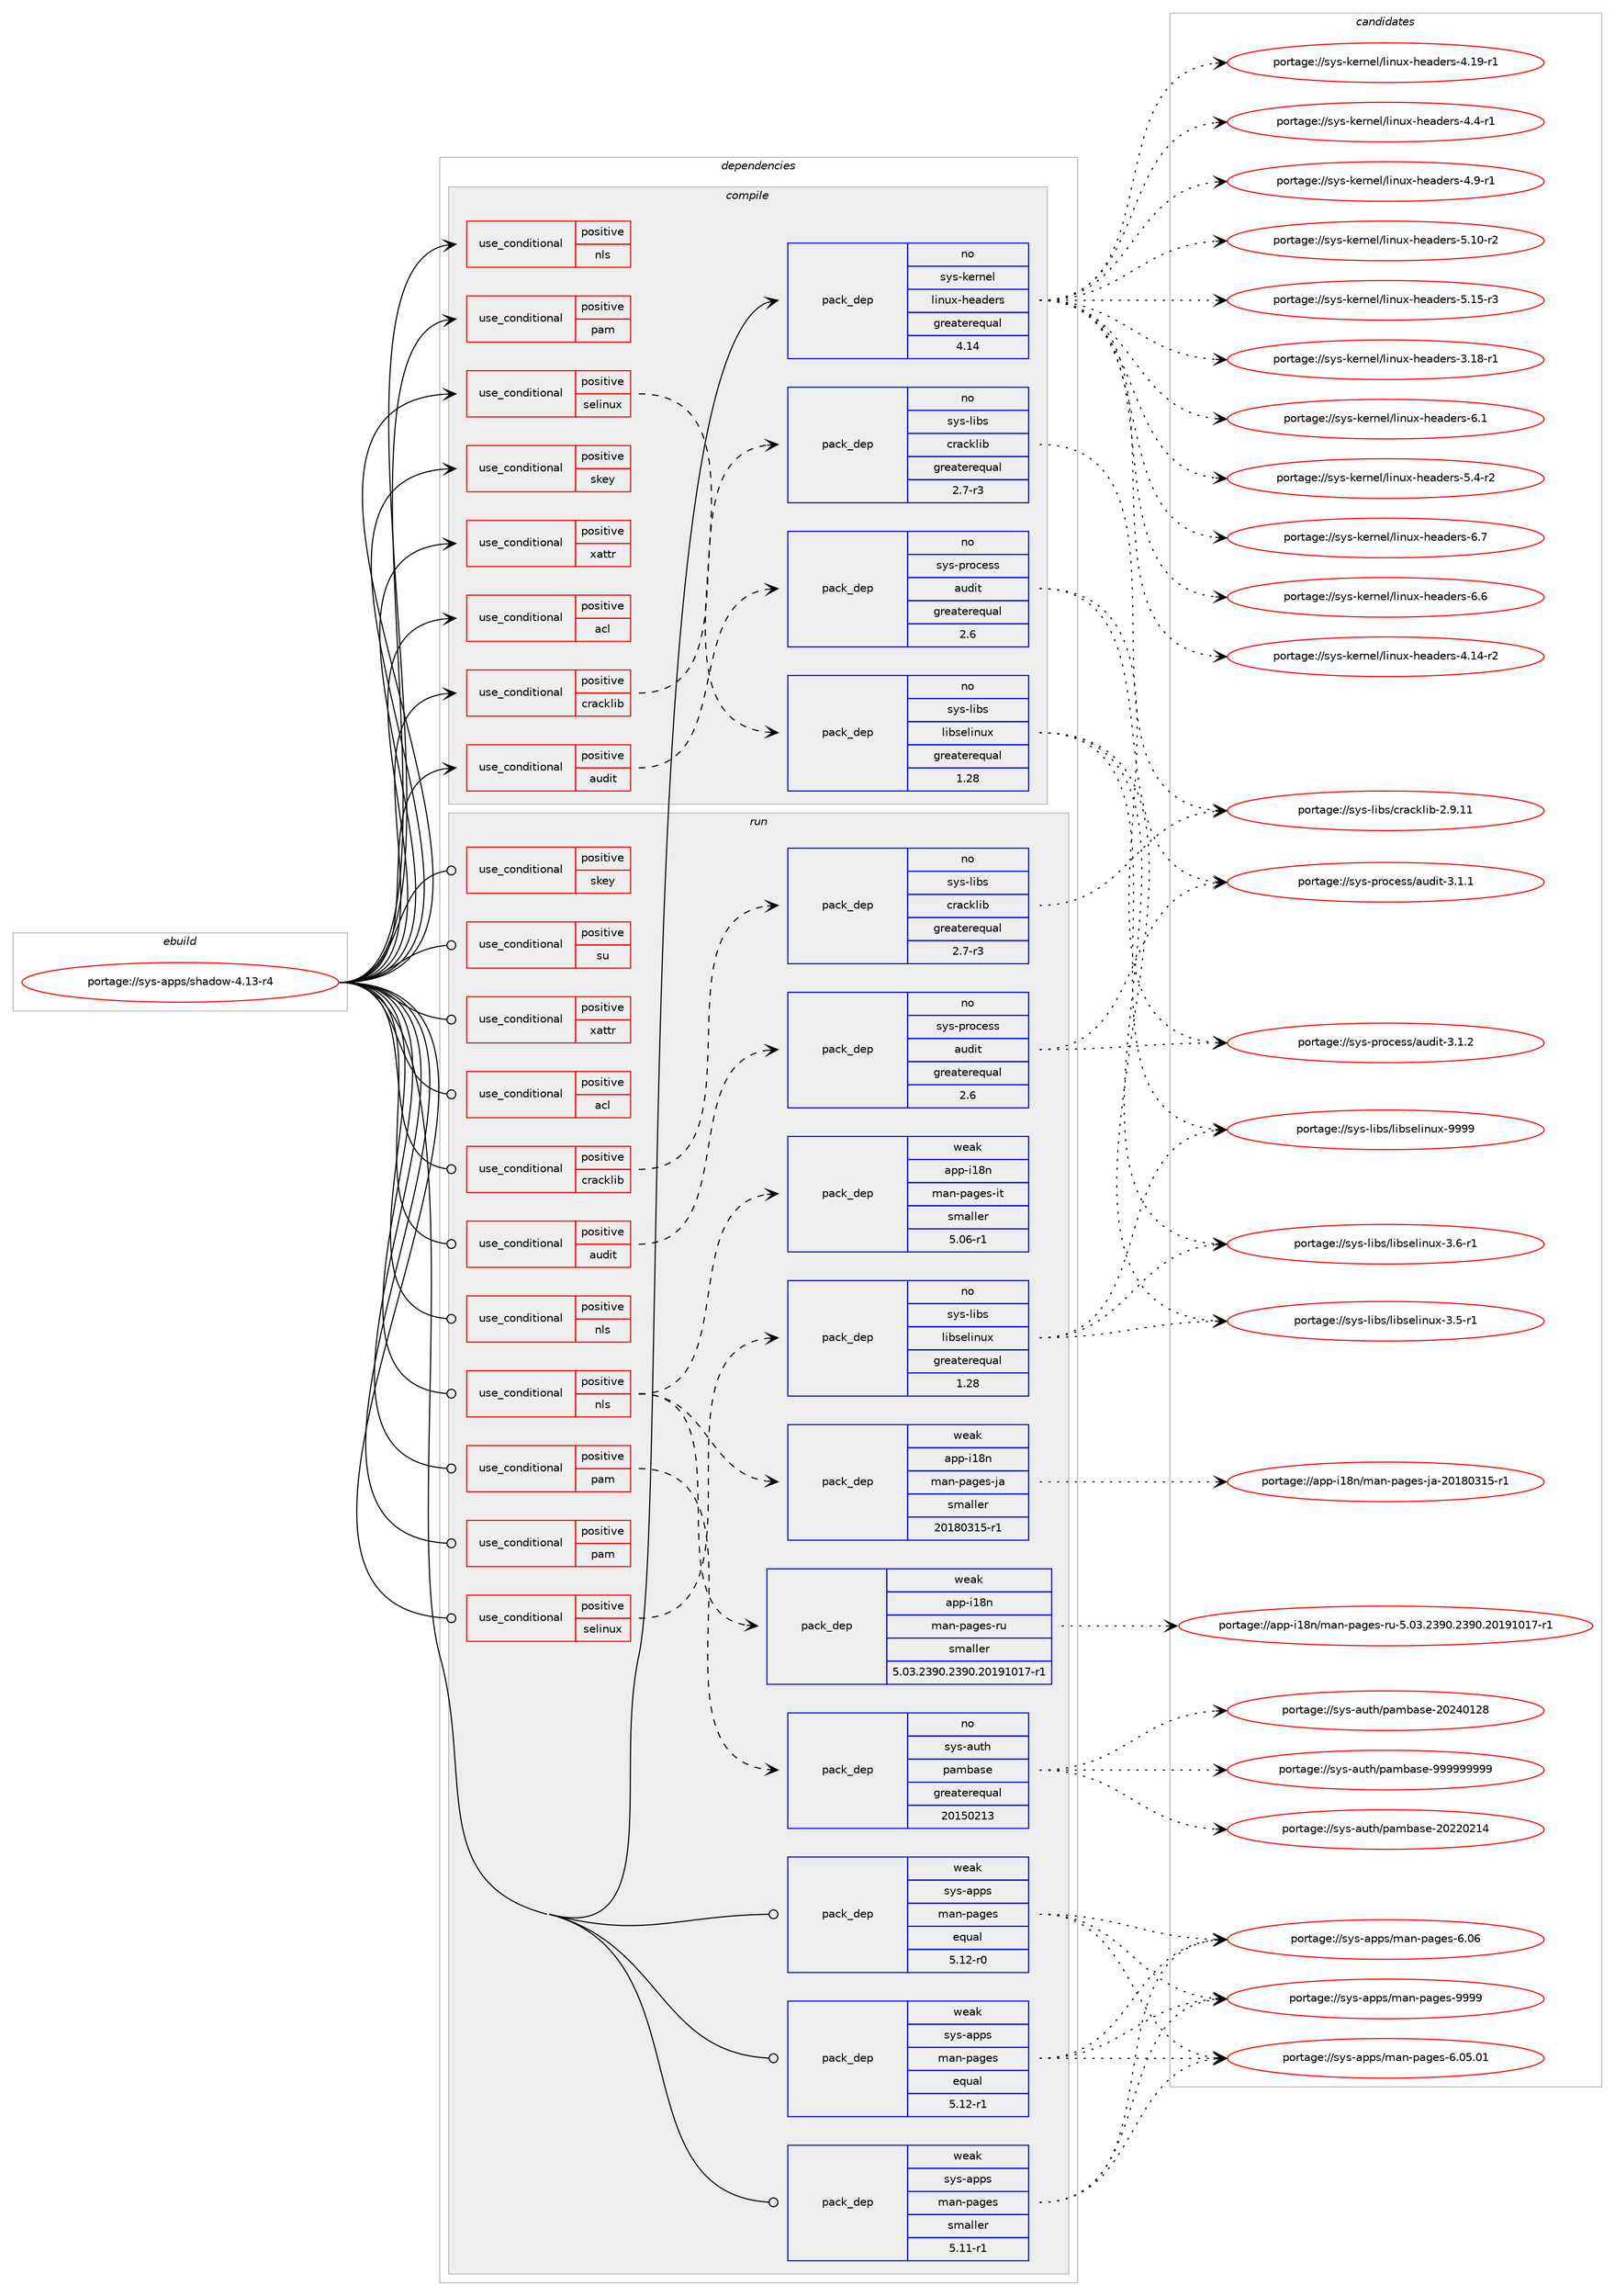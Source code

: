 digraph prolog {

# *************
# Graph options
# *************

newrank=true;
concentrate=true;
compound=true;
graph [rankdir=LR,fontname=Helvetica,fontsize=10,ranksep=1.5];#, ranksep=2.5, nodesep=0.2];
edge  [arrowhead=vee];
node  [fontname=Helvetica,fontsize=10];

# **********
# The ebuild
# **********

subgraph cluster_leftcol {
color=gray;
rank=same;
label=<<i>ebuild</i>>;
id [label="portage://sys-apps/shadow-4.13-r4", color=red, width=4, href="../sys-apps/shadow-4.13-r4.svg"];
}

# ****************
# The dependencies
# ****************

subgraph cluster_midcol {
color=gray;
label=<<i>dependencies</i>>;
subgraph cluster_compile {
fillcolor="#eeeeee";
style=filled;
label=<<i>compile</i>>;
subgraph cond10001 {
dependency14087 [label=<<TABLE BORDER="0" CELLBORDER="1" CELLSPACING="0" CELLPADDING="4"><TR><TD ROWSPAN="3" CELLPADDING="10">use_conditional</TD></TR><TR><TD>positive</TD></TR><TR><TD>acl</TD></TR></TABLE>>, shape=none, color=red];
# *** BEGIN UNKNOWN DEPENDENCY TYPE (TODO) ***
# dependency14087 -> package_dependency(portage://sys-apps/shadow-4.13-r4,install,no,sys-apps,acl,none,[,,],any_same_slot,[])
# *** END UNKNOWN DEPENDENCY TYPE (TODO) ***

}
id:e -> dependency14087:w [weight=20,style="solid",arrowhead="vee"];
subgraph cond10002 {
dependency14088 [label=<<TABLE BORDER="0" CELLBORDER="1" CELLSPACING="0" CELLPADDING="4"><TR><TD ROWSPAN="3" CELLPADDING="10">use_conditional</TD></TR><TR><TD>positive</TD></TR><TR><TD>audit</TD></TR></TABLE>>, shape=none, color=red];
subgraph pack3946 {
dependency14089 [label=<<TABLE BORDER="0" CELLBORDER="1" CELLSPACING="0" CELLPADDING="4" WIDTH="220"><TR><TD ROWSPAN="6" CELLPADDING="30">pack_dep</TD></TR><TR><TD WIDTH="110">no</TD></TR><TR><TD>sys-process</TD></TR><TR><TD>audit</TD></TR><TR><TD>greaterequal</TD></TR><TR><TD>2.6</TD></TR></TABLE>>, shape=none, color=blue];
}
dependency14088:e -> dependency14089:w [weight=20,style="dashed",arrowhead="vee"];
}
id:e -> dependency14088:w [weight=20,style="solid",arrowhead="vee"];
subgraph cond10003 {
dependency14090 [label=<<TABLE BORDER="0" CELLBORDER="1" CELLSPACING="0" CELLPADDING="4"><TR><TD ROWSPAN="3" CELLPADDING="10">use_conditional</TD></TR><TR><TD>positive</TD></TR><TR><TD>cracklib</TD></TR></TABLE>>, shape=none, color=red];
subgraph pack3947 {
dependency14091 [label=<<TABLE BORDER="0" CELLBORDER="1" CELLSPACING="0" CELLPADDING="4" WIDTH="220"><TR><TD ROWSPAN="6" CELLPADDING="30">pack_dep</TD></TR><TR><TD WIDTH="110">no</TD></TR><TR><TD>sys-libs</TD></TR><TR><TD>cracklib</TD></TR><TR><TD>greaterequal</TD></TR><TR><TD>2.7-r3</TD></TR></TABLE>>, shape=none, color=blue];
}
dependency14090:e -> dependency14091:w [weight=20,style="dashed",arrowhead="vee"];
}
id:e -> dependency14090:w [weight=20,style="solid",arrowhead="vee"];
subgraph cond10004 {
dependency14092 [label=<<TABLE BORDER="0" CELLBORDER="1" CELLSPACING="0" CELLPADDING="4"><TR><TD ROWSPAN="3" CELLPADDING="10">use_conditional</TD></TR><TR><TD>positive</TD></TR><TR><TD>nls</TD></TR></TABLE>>, shape=none, color=red];
# *** BEGIN UNKNOWN DEPENDENCY TYPE (TODO) ***
# dependency14092 -> package_dependency(portage://sys-apps/shadow-4.13-r4,install,no,virtual,libintl,none,[,,],[],[])
# *** END UNKNOWN DEPENDENCY TYPE (TODO) ***

}
id:e -> dependency14092:w [weight=20,style="solid",arrowhead="vee"];
subgraph cond10005 {
dependency14093 [label=<<TABLE BORDER="0" CELLBORDER="1" CELLSPACING="0" CELLPADDING="4"><TR><TD ROWSPAN="3" CELLPADDING="10">use_conditional</TD></TR><TR><TD>positive</TD></TR><TR><TD>pam</TD></TR></TABLE>>, shape=none, color=red];
# *** BEGIN UNKNOWN DEPENDENCY TYPE (TODO) ***
# dependency14093 -> package_dependency(portage://sys-apps/shadow-4.13-r4,install,no,sys-libs,pam,none,[,,],any_same_slot,[])
# *** END UNKNOWN DEPENDENCY TYPE (TODO) ***

}
id:e -> dependency14093:w [weight=20,style="solid",arrowhead="vee"];
subgraph cond10006 {
dependency14094 [label=<<TABLE BORDER="0" CELLBORDER="1" CELLSPACING="0" CELLPADDING="4"><TR><TD ROWSPAN="3" CELLPADDING="10">use_conditional</TD></TR><TR><TD>positive</TD></TR><TR><TD>selinux</TD></TR></TABLE>>, shape=none, color=red];
subgraph pack3948 {
dependency14095 [label=<<TABLE BORDER="0" CELLBORDER="1" CELLSPACING="0" CELLPADDING="4" WIDTH="220"><TR><TD ROWSPAN="6" CELLPADDING="30">pack_dep</TD></TR><TR><TD WIDTH="110">no</TD></TR><TR><TD>sys-libs</TD></TR><TR><TD>libselinux</TD></TR><TR><TD>greaterequal</TD></TR><TR><TD>1.28</TD></TR></TABLE>>, shape=none, color=blue];
}
dependency14094:e -> dependency14095:w [weight=20,style="dashed",arrowhead="vee"];
# *** BEGIN UNKNOWN DEPENDENCY TYPE (TODO) ***
# dependency14094 -> package_dependency(portage://sys-apps/shadow-4.13-r4,install,no,sys-libs,libsemanage,none,[,,],any_same_slot,[])
# *** END UNKNOWN DEPENDENCY TYPE (TODO) ***

}
id:e -> dependency14094:w [weight=20,style="solid",arrowhead="vee"];
subgraph cond10007 {
dependency14096 [label=<<TABLE BORDER="0" CELLBORDER="1" CELLSPACING="0" CELLPADDING="4"><TR><TD ROWSPAN="3" CELLPADDING="10">use_conditional</TD></TR><TR><TD>positive</TD></TR><TR><TD>skey</TD></TR></TABLE>>, shape=none, color=red];
# *** BEGIN UNKNOWN DEPENDENCY TYPE (TODO) ***
# dependency14096 -> package_dependency(portage://sys-apps/shadow-4.13-r4,install,no,sys-auth,skey,none,[,,],any_same_slot,[])
# *** END UNKNOWN DEPENDENCY TYPE (TODO) ***

}
id:e -> dependency14096:w [weight=20,style="solid",arrowhead="vee"];
subgraph cond10008 {
dependency14097 [label=<<TABLE BORDER="0" CELLBORDER="1" CELLSPACING="0" CELLPADDING="4"><TR><TD ROWSPAN="3" CELLPADDING="10">use_conditional</TD></TR><TR><TD>positive</TD></TR><TR><TD>xattr</TD></TR></TABLE>>, shape=none, color=red];
# *** BEGIN UNKNOWN DEPENDENCY TYPE (TODO) ***
# dependency14097 -> package_dependency(portage://sys-apps/shadow-4.13-r4,install,no,sys-apps,attr,none,[,,],any_same_slot,[])
# *** END UNKNOWN DEPENDENCY TYPE (TODO) ***

}
id:e -> dependency14097:w [weight=20,style="solid",arrowhead="vee"];
subgraph pack3949 {
dependency14098 [label=<<TABLE BORDER="0" CELLBORDER="1" CELLSPACING="0" CELLPADDING="4" WIDTH="220"><TR><TD ROWSPAN="6" CELLPADDING="30">pack_dep</TD></TR><TR><TD WIDTH="110">no</TD></TR><TR><TD>sys-kernel</TD></TR><TR><TD>linux-headers</TD></TR><TR><TD>greaterequal</TD></TR><TR><TD>4.14</TD></TR></TABLE>>, shape=none, color=blue];
}
id:e -> dependency14098:w [weight=20,style="solid",arrowhead="vee"];
# *** BEGIN UNKNOWN DEPENDENCY TYPE (TODO) ***
# id -> package_dependency(portage://sys-apps/shadow-4.13-r4,install,no,virtual,libcrypt,none,[,,],any_same_slot,[])
# *** END UNKNOWN DEPENDENCY TYPE (TODO) ***

}
subgraph cluster_compileandrun {
fillcolor="#eeeeee";
style=filled;
label=<<i>compile and run</i>>;
}
subgraph cluster_run {
fillcolor="#eeeeee";
style=filled;
label=<<i>run</i>>;
subgraph cond10009 {
dependency14099 [label=<<TABLE BORDER="0" CELLBORDER="1" CELLSPACING="0" CELLPADDING="4"><TR><TD ROWSPAN="3" CELLPADDING="10">use_conditional</TD></TR><TR><TD>positive</TD></TR><TR><TD>acl</TD></TR></TABLE>>, shape=none, color=red];
# *** BEGIN UNKNOWN DEPENDENCY TYPE (TODO) ***
# dependency14099 -> package_dependency(portage://sys-apps/shadow-4.13-r4,run,no,sys-apps,acl,none,[,,],any_same_slot,[])
# *** END UNKNOWN DEPENDENCY TYPE (TODO) ***

}
id:e -> dependency14099:w [weight=20,style="solid",arrowhead="odot"];
subgraph cond10010 {
dependency14100 [label=<<TABLE BORDER="0" CELLBORDER="1" CELLSPACING="0" CELLPADDING="4"><TR><TD ROWSPAN="3" CELLPADDING="10">use_conditional</TD></TR><TR><TD>positive</TD></TR><TR><TD>audit</TD></TR></TABLE>>, shape=none, color=red];
subgraph pack3950 {
dependency14101 [label=<<TABLE BORDER="0" CELLBORDER="1" CELLSPACING="0" CELLPADDING="4" WIDTH="220"><TR><TD ROWSPAN="6" CELLPADDING="30">pack_dep</TD></TR><TR><TD WIDTH="110">no</TD></TR><TR><TD>sys-process</TD></TR><TR><TD>audit</TD></TR><TR><TD>greaterequal</TD></TR><TR><TD>2.6</TD></TR></TABLE>>, shape=none, color=blue];
}
dependency14100:e -> dependency14101:w [weight=20,style="dashed",arrowhead="vee"];
}
id:e -> dependency14100:w [weight=20,style="solid",arrowhead="odot"];
subgraph cond10011 {
dependency14102 [label=<<TABLE BORDER="0" CELLBORDER="1" CELLSPACING="0" CELLPADDING="4"><TR><TD ROWSPAN="3" CELLPADDING="10">use_conditional</TD></TR><TR><TD>positive</TD></TR><TR><TD>cracklib</TD></TR></TABLE>>, shape=none, color=red];
subgraph pack3951 {
dependency14103 [label=<<TABLE BORDER="0" CELLBORDER="1" CELLSPACING="0" CELLPADDING="4" WIDTH="220"><TR><TD ROWSPAN="6" CELLPADDING="30">pack_dep</TD></TR><TR><TD WIDTH="110">no</TD></TR><TR><TD>sys-libs</TD></TR><TR><TD>cracklib</TD></TR><TR><TD>greaterequal</TD></TR><TR><TD>2.7-r3</TD></TR></TABLE>>, shape=none, color=blue];
}
dependency14102:e -> dependency14103:w [weight=20,style="dashed",arrowhead="vee"];
}
id:e -> dependency14102:w [weight=20,style="solid",arrowhead="odot"];
subgraph cond10012 {
dependency14104 [label=<<TABLE BORDER="0" CELLBORDER="1" CELLSPACING="0" CELLPADDING="4"><TR><TD ROWSPAN="3" CELLPADDING="10">use_conditional</TD></TR><TR><TD>positive</TD></TR><TR><TD>nls</TD></TR></TABLE>>, shape=none, color=red];
# *** BEGIN UNKNOWN DEPENDENCY TYPE (TODO) ***
# dependency14104 -> package_dependency(portage://sys-apps/shadow-4.13-r4,run,no,virtual,libintl,none,[,,],[],[])
# *** END UNKNOWN DEPENDENCY TYPE (TODO) ***

}
id:e -> dependency14104:w [weight=20,style="solid",arrowhead="odot"];
subgraph cond10013 {
dependency14105 [label=<<TABLE BORDER="0" CELLBORDER="1" CELLSPACING="0" CELLPADDING="4"><TR><TD ROWSPAN="3" CELLPADDING="10">use_conditional</TD></TR><TR><TD>positive</TD></TR><TR><TD>nls</TD></TR></TABLE>>, shape=none, color=red];
subgraph pack3952 {
dependency14106 [label=<<TABLE BORDER="0" CELLBORDER="1" CELLSPACING="0" CELLPADDING="4" WIDTH="220"><TR><TD ROWSPAN="6" CELLPADDING="30">pack_dep</TD></TR><TR><TD WIDTH="110">weak</TD></TR><TR><TD>app-i18n</TD></TR><TR><TD>man-pages-it</TD></TR><TR><TD>smaller</TD></TR><TR><TD>5.06-r1</TD></TR></TABLE>>, shape=none, color=blue];
}
dependency14105:e -> dependency14106:w [weight=20,style="dashed",arrowhead="vee"];
subgraph pack3953 {
dependency14107 [label=<<TABLE BORDER="0" CELLBORDER="1" CELLSPACING="0" CELLPADDING="4" WIDTH="220"><TR><TD ROWSPAN="6" CELLPADDING="30">pack_dep</TD></TR><TR><TD WIDTH="110">weak</TD></TR><TR><TD>app-i18n</TD></TR><TR><TD>man-pages-ja</TD></TR><TR><TD>smaller</TD></TR><TR><TD>20180315-r1</TD></TR></TABLE>>, shape=none, color=blue];
}
dependency14105:e -> dependency14107:w [weight=20,style="dashed",arrowhead="vee"];
subgraph pack3954 {
dependency14108 [label=<<TABLE BORDER="0" CELLBORDER="1" CELLSPACING="0" CELLPADDING="4" WIDTH="220"><TR><TD ROWSPAN="6" CELLPADDING="30">pack_dep</TD></TR><TR><TD WIDTH="110">weak</TD></TR><TR><TD>app-i18n</TD></TR><TR><TD>man-pages-ru</TD></TR><TR><TD>smaller</TD></TR><TR><TD>5.03.2390.2390.20191017-r1</TD></TR></TABLE>>, shape=none, color=blue];
}
dependency14105:e -> dependency14108:w [weight=20,style="dashed",arrowhead="vee"];
}
id:e -> dependency14105:w [weight=20,style="solid",arrowhead="odot"];
subgraph cond10014 {
dependency14109 [label=<<TABLE BORDER="0" CELLBORDER="1" CELLSPACING="0" CELLPADDING="4"><TR><TD ROWSPAN="3" CELLPADDING="10">use_conditional</TD></TR><TR><TD>positive</TD></TR><TR><TD>pam</TD></TR></TABLE>>, shape=none, color=red];
subgraph pack3955 {
dependency14110 [label=<<TABLE BORDER="0" CELLBORDER="1" CELLSPACING="0" CELLPADDING="4" WIDTH="220"><TR><TD ROWSPAN="6" CELLPADDING="30">pack_dep</TD></TR><TR><TD WIDTH="110">no</TD></TR><TR><TD>sys-auth</TD></TR><TR><TD>pambase</TD></TR><TR><TD>greaterequal</TD></TR><TR><TD>20150213</TD></TR></TABLE>>, shape=none, color=blue];
}
dependency14109:e -> dependency14110:w [weight=20,style="dashed",arrowhead="vee"];
}
id:e -> dependency14109:w [weight=20,style="solid",arrowhead="odot"];
subgraph cond10015 {
dependency14111 [label=<<TABLE BORDER="0" CELLBORDER="1" CELLSPACING="0" CELLPADDING="4"><TR><TD ROWSPAN="3" CELLPADDING="10">use_conditional</TD></TR><TR><TD>positive</TD></TR><TR><TD>pam</TD></TR></TABLE>>, shape=none, color=red];
# *** BEGIN UNKNOWN DEPENDENCY TYPE (TODO) ***
# dependency14111 -> package_dependency(portage://sys-apps/shadow-4.13-r4,run,no,sys-libs,pam,none,[,,],any_same_slot,[])
# *** END UNKNOWN DEPENDENCY TYPE (TODO) ***

}
id:e -> dependency14111:w [weight=20,style="solid",arrowhead="odot"];
subgraph cond10016 {
dependency14112 [label=<<TABLE BORDER="0" CELLBORDER="1" CELLSPACING="0" CELLPADDING="4"><TR><TD ROWSPAN="3" CELLPADDING="10">use_conditional</TD></TR><TR><TD>positive</TD></TR><TR><TD>selinux</TD></TR></TABLE>>, shape=none, color=red];
subgraph pack3956 {
dependency14113 [label=<<TABLE BORDER="0" CELLBORDER="1" CELLSPACING="0" CELLPADDING="4" WIDTH="220"><TR><TD ROWSPAN="6" CELLPADDING="30">pack_dep</TD></TR><TR><TD WIDTH="110">no</TD></TR><TR><TD>sys-libs</TD></TR><TR><TD>libselinux</TD></TR><TR><TD>greaterequal</TD></TR><TR><TD>1.28</TD></TR></TABLE>>, shape=none, color=blue];
}
dependency14112:e -> dependency14113:w [weight=20,style="dashed",arrowhead="vee"];
# *** BEGIN UNKNOWN DEPENDENCY TYPE (TODO) ***
# dependency14112 -> package_dependency(portage://sys-apps/shadow-4.13-r4,run,no,sys-libs,libsemanage,none,[,,],any_same_slot,[])
# *** END UNKNOWN DEPENDENCY TYPE (TODO) ***

}
id:e -> dependency14112:w [weight=20,style="solid",arrowhead="odot"];
subgraph cond10017 {
dependency14114 [label=<<TABLE BORDER="0" CELLBORDER="1" CELLSPACING="0" CELLPADDING="4"><TR><TD ROWSPAN="3" CELLPADDING="10">use_conditional</TD></TR><TR><TD>positive</TD></TR><TR><TD>skey</TD></TR></TABLE>>, shape=none, color=red];
# *** BEGIN UNKNOWN DEPENDENCY TYPE (TODO) ***
# dependency14114 -> package_dependency(portage://sys-apps/shadow-4.13-r4,run,no,sys-auth,skey,none,[,,],any_same_slot,[])
# *** END UNKNOWN DEPENDENCY TYPE (TODO) ***

}
id:e -> dependency14114:w [weight=20,style="solid",arrowhead="odot"];
subgraph cond10018 {
dependency14115 [label=<<TABLE BORDER="0" CELLBORDER="1" CELLSPACING="0" CELLPADDING="4"><TR><TD ROWSPAN="3" CELLPADDING="10">use_conditional</TD></TR><TR><TD>positive</TD></TR><TR><TD>su</TD></TR></TABLE>>, shape=none, color=red];
# *** BEGIN UNKNOWN DEPENDENCY TYPE (TODO) ***
# dependency14115 -> package_dependency(portage://sys-apps/shadow-4.13-r4,run,weak,sys-apps,util-linux,none,[,,],[],[use(enable(su),negative)])
# *** END UNKNOWN DEPENDENCY TYPE (TODO) ***

}
id:e -> dependency14115:w [weight=20,style="solid",arrowhead="odot"];
subgraph cond10019 {
dependency14116 [label=<<TABLE BORDER="0" CELLBORDER="1" CELLSPACING="0" CELLPADDING="4"><TR><TD ROWSPAN="3" CELLPADDING="10">use_conditional</TD></TR><TR><TD>positive</TD></TR><TR><TD>xattr</TD></TR></TABLE>>, shape=none, color=red];
# *** BEGIN UNKNOWN DEPENDENCY TYPE (TODO) ***
# dependency14116 -> package_dependency(portage://sys-apps/shadow-4.13-r4,run,no,sys-apps,attr,none,[,,],any_same_slot,[])
# *** END UNKNOWN DEPENDENCY TYPE (TODO) ***

}
id:e -> dependency14116:w [weight=20,style="solid",arrowhead="odot"];
# *** BEGIN UNKNOWN DEPENDENCY TYPE (TODO) ***
# id -> package_dependency(portage://sys-apps/shadow-4.13-r4,run,no,virtual,libcrypt,none,[,,],any_same_slot,[])
# *** END UNKNOWN DEPENDENCY TYPE (TODO) ***

subgraph pack3957 {
dependency14117 [label=<<TABLE BORDER="0" CELLBORDER="1" CELLSPACING="0" CELLPADDING="4" WIDTH="220"><TR><TD ROWSPAN="6" CELLPADDING="30">pack_dep</TD></TR><TR><TD WIDTH="110">weak</TD></TR><TR><TD>sys-apps</TD></TR><TR><TD>man-pages</TD></TR><TR><TD>equal</TD></TR><TR><TD>5.12-r0</TD></TR></TABLE>>, shape=none, color=blue];
}
id:e -> dependency14117:w [weight=20,style="solid",arrowhead="odot"];
subgraph pack3958 {
dependency14118 [label=<<TABLE BORDER="0" CELLBORDER="1" CELLSPACING="0" CELLPADDING="4" WIDTH="220"><TR><TD ROWSPAN="6" CELLPADDING="30">pack_dep</TD></TR><TR><TD WIDTH="110">weak</TD></TR><TR><TD>sys-apps</TD></TR><TR><TD>man-pages</TD></TR><TR><TD>equal</TD></TR><TR><TD>5.12-r1</TD></TR></TABLE>>, shape=none, color=blue];
}
id:e -> dependency14118:w [weight=20,style="solid",arrowhead="odot"];
subgraph pack3959 {
dependency14119 [label=<<TABLE BORDER="0" CELLBORDER="1" CELLSPACING="0" CELLPADDING="4" WIDTH="220"><TR><TD ROWSPAN="6" CELLPADDING="30">pack_dep</TD></TR><TR><TD WIDTH="110">weak</TD></TR><TR><TD>sys-apps</TD></TR><TR><TD>man-pages</TD></TR><TR><TD>smaller</TD></TR><TR><TD>5.11-r1</TD></TR></TABLE>>, shape=none, color=blue];
}
id:e -> dependency14119:w [weight=20,style="solid",arrowhead="odot"];
}
}

# **************
# The candidates
# **************

subgraph cluster_choices {
rank=same;
color=gray;
label=<<i>candidates</i>>;

subgraph choice3946 {
color=black;
nodesep=1;
choice11512111545112114111991011151154797117100105116455146494649 [label="portage://sys-process/audit-3.1.1", color=red, width=4,href="../sys-process/audit-3.1.1.svg"];
choice11512111545112114111991011151154797117100105116455146494650 [label="portage://sys-process/audit-3.1.2", color=red, width=4,href="../sys-process/audit-3.1.2.svg"];
dependency14089:e -> choice11512111545112114111991011151154797117100105116455146494649:w [style=dotted,weight="100"];
dependency14089:e -> choice11512111545112114111991011151154797117100105116455146494650:w [style=dotted,weight="100"];
}
subgraph choice3947 {
color=black;
nodesep=1;
choice1151211154510810598115479911497991071081059845504657464949 [label="portage://sys-libs/cracklib-2.9.11", color=red, width=4,href="../sys-libs/cracklib-2.9.11.svg"];
dependency14091:e -> choice1151211154510810598115479911497991071081059845504657464949:w [style=dotted,weight="100"];
}
subgraph choice3948 {
color=black;
nodesep=1;
choice11512111545108105981154710810598115101108105110117120455146534511449 [label="portage://sys-libs/libselinux-3.5-r1", color=red, width=4,href="../sys-libs/libselinux-3.5-r1.svg"];
choice11512111545108105981154710810598115101108105110117120455146544511449 [label="portage://sys-libs/libselinux-3.6-r1", color=red, width=4,href="../sys-libs/libselinux-3.6-r1.svg"];
choice115121115451081059811547108105981151011081051101171204557575757 [label="portage://sys-libs/libselinux-9999", color=red, width=4,href="../sys-libs/libselinux-9999.svg"];
dependency14095:e -> choice11512111545108105981154710810598115101108105110117120455146534511449:w [style=dotted,weight="100"];
dependency14095:e -> choice11512111545108105981154710810598115101108105110117120455146544511449:w [style=dotted,weight="100"];
dependency14095:e -> choice115121115451081059811547108105981151011081051101171204557575757:w [style=dotted,weight="100"];
}
subgraph choice3949 {
color=black;
nodesep=1;
choice1151211154510710111411010110847108105110117120451041019710010111411545514649564511449 [label="portage://sys-kernel/linux-headers-3.18-r1", color=red, width=4,href="../sys-kernel/linux-headers-3.18-r1.svg"];
choice1151211154510710111411010110847108105110117120451041019710010111411545524649524511450 [label="portage://sys-kernel/linux-headers-4.14-r2", color=red, width=4,href="../sys-kernel/linux-headers-4.14-r2.svg"];
choice1151211154510710111411010110847108105110117120451041019710010111411545524649574511449 [label="portage://sys-kernel/linux-headers-4.19-r1", color=red, width=4,href="../sys-kernel/linux-headers-4.19-r1.svg"];
choice11512111545107101114110101108471081051101171204510410197100101114115455246524511449 [label="portage://sys-kernel/linux-headers-4.4-r1", color=red, width=4,href="../sys-kernel/linux-headers-4.4-r1.svg"];
choice11512111545107101114110101108471081051101171204510410197100101114115455246574511449 [label="portage://sys-kernel/linux-headers-4.9-r1", color=red, width=4,href="../sys-kernel/linux-headers-4.9-r1.svg"];
choice1151211154510710111411010110847108105110117120451041019710010111411545534649484511450 [label="portage://sys-kernel/linux-headers-5.10-r2", color=red, width=4,href="../sys-kernel/linux-headers-5.10-r2.svg"];
choice1151211154510710111411010110847108105110117120451041019710010111411545534649534511451 [label="portage://sys-kernel/linux-headers-5.15-r3", color=red, width=4,href="../sys-kernel/linux-headers-5.15-r3.svg"];
choice11512111545107101114110101108471081051101171204510410197100101114115455346524511450 [label="portage://sys-kernel/linux-headers-5.4-r2", color=red, width=4,href="../sys-kernel/linux-headers-5.4-r2.svg"];
choice1151211154510710111411010110847108105110117120451041019710010111411545544649 [label="portage://sys-kernel/linux-headers-6.1", color=red, width=4,href="../sys-kernel/linux-headers-6.1.svg"];
choice1151211154510710111411010110847108105110117120451041019710010111411545544654 [label="portage://sys-kernel/linux-headers-6.6", color=red, width=4,href="../sys-kernel/linux-headers-6.6.svg"];
choice1151211154510710111411010110847108105110117120451041019710010111411545544655 [label="portage://sys-kernel/linux-headers-6.7", color=red, width=4,href="../sys-kernel/linux-headers-6.7.svg"];
dependency14098:e -> choice1151211154510710111411010110847108105110117120451041019710010111411545514649564511449:w [style=dotted,weight="100"];
dependency14098:e -> choice1151211154510710111411010110847108105110117120451041019710010111411545524649524511450:w [style=dotted,weight="100"];
dependency14098:e -> choice1151211154510710111411010110847108105110117120451041019710010111411545524649574511449:w [style=dotted,weight="100"];
dependency14098:e -> choice11512111545107101114110101108471081051101171204510410197100101114115455246524511449:w [style=dotted,weight="100"];
dependency14098:e -> choice11512111545107101114110101108471081051101171204510410197100101114115455246574511449:w [style=dotted,weight="100"];
dependency14098:e -> choice1151211154510710111411010110847108105110117120451041019710010111411545534649484511450:w [style=dotted,weight="100"];
dependency14098:e -> choice1151211154510710111411010110847108105110117120451041019710010111411545534649534511451:w [style=dotted,weight="100"];
dependency14098:e -> choice11512111545107101114110101108471081051101171204510410197100101114115455346524511450:w [style=dotted,weight="100"];
dependency14098:e -> choice1151211154510710111411010110847108105110117120451041019710010111411545544649:w [style=dotted,weight="100"];
dependency14098:e -> choice1151211154510710111411010110847108105110117120451041019710010111411545544654:w [style=dotted,weight="100"];
dependency14098:e -> choice1151211154510710111411010110847108105110117120451041019710010111411545544655:w [style=dotted,weight="100"];
}
subgraph choice3950 {
color=black;
nodesep=1;
choice11512111545112114111991011151154797117100105116455146494649 [label="portage://sys-process/audit-3.1.1", color=red, width=4,href="../sys-process/audit-3.1.1.svg"];
choice11512111545112114111991011151154797117100105116455146494650 [label="portage://sys-process/audit-3.1.2", color=red, width=4,href="../sys-process/audit-3.1.2.svg"];
dependency14101:e -> choice11512111545112114111991011151154797117100105116455146494649:w [style=dotted,weight="100"];
dependency14101:e -> choice11512111545112114111991011151154797117100105116455146494650:w [style=dotted,weight="100"];
}
subgraph choice3951 {
color=black;
nodesep=1;
choice1151211154510810598115479911497991071081059845504657464949 [label="portage://sys-libs/cracklib-2.9.11", color=red, width=4,href="../sys-libs/cracklib-2.9.11.svg"];
dependency14103:e -> choice1151211154510810598115479911497991071081059845504657464949:w [style=dotted,weight="100"];
}
subgraph choice3952 {
color=black;
nodesep=1;
}
subgraph choice3953 {
color=black;
nodesep=1;
choice971121124510549561104710997110451129710310111545106974550484956485149534511449 [label="portage://app-i18n/man-pages-ja-20180315-r1", color=red, width=4,href="../app-i18n/man-pages-ja-20180315-r1.svg"];
dependency14107:e -> choice971121124510549561104710997110451129710310111545106974550484956485149534511449:w [style=dotted,weight="100"];
}
subgraph choice3954 {
color=black;
nodesep=1;
choice9711211245105495611047109971104511297103101115451141174553464851465051574846505157484650484957494849554511449 [label="portage://app-i18n/man-pages-ru-5.03.2390.2390.20191017-r1", color=red, width=4,href="../app-i18n/man-pages-ru-5.03.2390.2390.20191017-r1.svg"];
dependency14108:e -> choice9711211245105495611047109971104511297103101115451141174553464851465051574846505157484650484957494849554511449:w [style=dotted,weight="100"];
}
subgraph choice3955 {
color=black;
nodesep=1;
choice115121115459711711610447112971099897115101455048505048504952 [label="portage://sys-auth/pambase-20220214", color=red, width=4,href="../sys-auth/pambase-20220214.svg"];
choice115121115459711711610447112971099897115101455048505248495056 [label="portage://sys-auth/pambase-20240128", color=red, width=4,href="../sys-auth/pambase-20240128.svg"];
choice11512111545971171161044711297109989711510145575757575757575757 [label="portage://sys-auth/pambase-999999999", color=red, width=4,href="../sys-auth/pambase-999999999.svg"];
dependency14110:e -> choice115121115459711711610447112971099897115101455048505048504952:w [style=dotted,weight="100"];
dependency14110:e -> choice115121115459711711610447112971099897115101455048505248495056:w [style=dotted,weight="100"];
dependency14110:e -> choice11512111545971171161044711297109989711510145575757575757575757:w [style=dotted,weight="100"];
}
subgraph choice3956 {
color=black;
nodesep=1;
choice11512111545108105981154710810598115101108105110117120455146534511449 [label="portage://sys-libs/libselinux-3.5-r1", color=red, width=4,href="../sys-libs/libselinux-3.5-r1.svg"];
choice11512111545108105981154710810598115101108105110117120455146544511449 [label="portage://sys-libs/libselinux-3.6-r1", color=red, width=4,href="../sys-libs/libselinux-3.6-r1.svg"];
choice115121115451081059811547108105981151011081051101171204557575757 [label="portage://sys-libs/libselinux-9999", color=red, width=4,href="../sys-libs/libselinux-9999.svg"];
dependency14113:e -> choice11512111545108105981154710810598115101108105110117120455146534511449:w [style=dotted,weight="100"];
dependency14113:e -> choice11512111545108105981154710810598115101108105110117120455146544511449:w [style=dotted,weight="100"];
dependency14113:e -> choice115121115451081059811547108105981151011081051101171204557575757:w [style=dotted,weight="100"];
}
subgraph choice3957 {
color=black;
nodesep=1;
choice1151211154597112112115471099711045112971031011154554464853464849 [label="portage://sys-apps/man-pages-6.05.01", color=red, width=4,href="../sys-apps/man-pages-6.05.01.svg"];
choice1151211154597112112115471099711045112971031011154554464854 [label="portage://sys-apps/man-pages-6.06", color=red, width=4,href="../sys-apps/man-pages-6.06.svg"];
choice1151211154597112112115471099711045112971031011154557575757 [label="portage://sys-apps/man-pages-9999", color=red, width=4,href="../sys-apps/man-pages-9999.svg"];
dependency14117:e -> choice1151211154597112112115471099711045112971031011154554464853464849:w [style=dotted,weight="100"];
dependency14117:e -> choice1151211154597112112115471099711045112971031011154554464854:w [style=dotted,weight="100"];
dependency14117:e -> choice1151211154597112112115471099711045112971031011154557575757:w [style=dotted,weight="100"];
}
subgraph choice3958 {
color=black;
nodesep=1;
choice1151211154597112112115471099711045112971031011154554464853464849 [label="portage://sys-apps/man-pages-6.05.01", color=red, width=4,href="../sys-apps/man-pages-6.05.01.svg"];
choice1151211154597112112115471099711045112971031011154554464854 [label="portage://sys-apps/man-pages-6.06", color=red, width=4,href="../sys-apps/man-pages-6.06.svg"];
choice1151211154597112112115471099711045112971031011154557575757 [label="portage://sys-apps/man-pages-9999", color=red, width=4,href="../sys-apps/man-pages-9999.svg"];
dependency14118:e -> choice1151211154597112112115471099711045112971031011154554464853464849:w [style=dotted,weight="100"];
dependency14118:e -> choice1151211154597112112115471099711045112971031011154554464854:w [style=dotted,weight="100"];
dependency14118:e -> choice1151211154597112112115471099711045112971031011154557575757:w [style=dotted,weight="100"];
}
subgraph choice3959 {
color=black;
nodesep=1;
choice1151211154597112112115471099711045112971031011154554464853464849 [label="portage://sys-apps/man-pages-6.05.01", color=red, width=4,href="../sys-apps/man-pages-6.05.01.svg"];
choice1151211154597112112115471099711045112971031011154554464854 [label="portage://sys-apps/man-pages-6.06", color=red, width=4,href="../sys-apps/man-pages-6.06.svg"];
choice1151211154597112112115471099711045112971031011154557575757 [label="portage://sys-apps/man-pages-9999", color=red, width=4,href="../sys-apps/man-pages-9999.svg"];
dependency14119:e -> choice1151211154597112112115471099711045112971031011154554464853464849:w [style=dotted,weight="100"];
dependency14119:e -> choice1151211154597112112115471099711045112971031011154554464854:w [style=dotted,weight="100"];
dependency14119:e -> choice1151211154597112112115471099711045112971031011154557575757:w [style=dotted,weight="100"];
}
}

}
